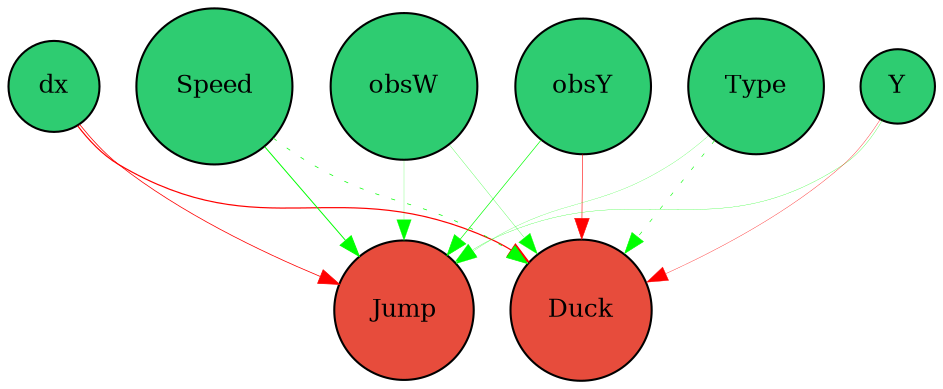 digraph {
	node [fontsize=12 height=0.2 shape=circle style=filled width=0.2]
	dx [fillcolor="#2ecc71"]
	Speed [fillcolor="#2ecc71"]
	obsW [fillcolor="#2ecc71"]
	obsY [fillcolor="#2ecc71"]
	Type [fillcolor="#2ecc71"]
	Y [fillcolor="#2ecc71"]
	Jump [fillcolor="#e74c3c"]
	Duck [fillcolor="#e74c3c"]
	Y -> Jump [color=green penwidth=0.13214666527150848 style=solid]
	Y -> Duck [color=red penwidth=0.16685438508877348 style=solid]
	dx -> Jump [color=red penwidth=0.3698030603411251 style=solid]
	dx -> Duck [color=red penwidth=0.5760850824232312 style=solid]
	Type -> Jump [color=green penwidth=0.10618048735717904 style=solid]
	Type -> Duck [color=green penwidth=0.2881995892432323 style=dotted]
	obsY -> Jump [color=green penwidth=0.3222974113968404 style=solid]
	obsY -> Duck [color=red penwidth=0.2802879699939811 style=solid]
	obsW -> Jump [color=green penwidth=0.10604228637248679 style=solid]
	obsW -> Duck [color=green penwidth=0.13327165022104615 style=solid]
	Speed -> Jump [color=green penwidth=0.46825542699549316 style=solid]
	Speed -> Duck [color=green penwidth=0.3457649294382612 style=dotted]
}
